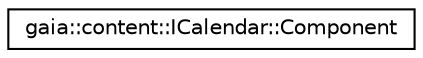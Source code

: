 digraph G
{
  edge [fontname="Helvetica",fontsize="10",labelfontname="Helvetica",labelfontsize="10"];
  node [fontname="Helvetica",fontsize="10",shape=record];
  rankdir=LR;
  Node1 [label="gaia::content::ICalendar::Component",height=0.2,width=0.4,color="black", fillcolor="white", style="filled",URL="$dd/d77/classgaia_1_1content_1_1_i_calendar_1_1_component.html",tooltip="A component within an iCalendar (VEVENT, VTODO, VJOURNAL, VFEEBUSY, VTIMEZONE, VALARM)."];
}
